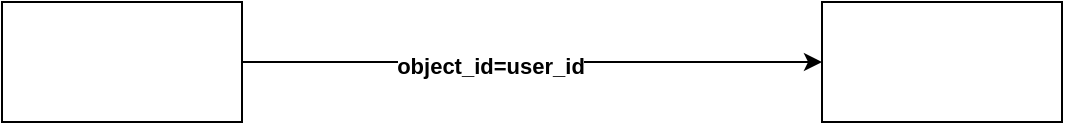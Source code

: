 <mxfile version="13.6.2" type="github">
  <diagram id="v_VABFhwEJnrIPi_Tfk3" name="Page-1">
    <mxGraphModel dx="1038" dy="624" grid="1" gridSize="10" guides="1" tooltips="1" connect="1" arrows="1" fold="1" page="1" pageScale="1" pageWidth="827" pageHeight="1169" math="0" shadow="0">
      <root>
        <mxCell id="0" />
        <mxCell id="1" parent="0" />
        <mxCell id="kWJTJ8_3YhhOp4ymUSMZ-16" style="edgeStyle=orthogonalEdgeStyle;rounded=0;orthogonalLoop=1;jettySize=auto;html=1;exitX=1;exitY=0.5;exitDx=0;exitDy=0;fontStyle=0" edge="1" parent="1" source="kWJTJ8_3YhhOp4ymUSMZ-14" target="kWJTJ8_3YhhOp4ymUSMZ-15">
          <mxGeometry relative="1" as="geometry" />
        </mxCell>
        <mxCell id="kWJTJ8_3YhhOp4ymUSMZ-17" value="object_id=user_id" style="edgeLabel;html=1;align=center;verticalAlign=middle;resizable=0;points=[];fontStyle=1" vertex="1" connectable="0" parent="kWJTJ8_3YhhOp4ymUSMZ-16">
          <mxGeometry x="-0.145" y="-2" relative="1" as="geometry">
            <mxPoint as="offset" />
          </mxGeometry>
        </mxCell>
        <mxCell id="kWJTJ8_3YhhOp4ymUSMZ-14" value="" style="rounded=0;whiteSpace=wrap;html=1;" vertex="1" parent="1">
          <mxGeometry x="170" y="200" width="120" height="60" as="geometry" />
        </mxCell>
        <mxCell id="kWJTJ8_3YhhOp4ymUSMZ-15" value="" style="rounded=0;whiteSpace=wrap;html=1;" vertex="1" parent="1">
          <mxGeometry x="580" y="200" width="120" height="60" as="geometry" />
        </mxCell>
      </root>
    </mxGraphModel>
  </diagram>
</mxfile>
